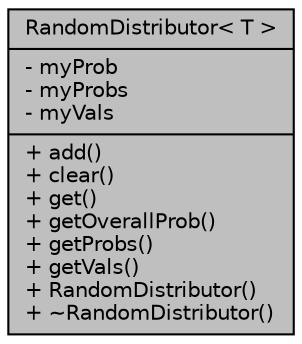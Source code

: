 digraph "RandomDistributor&lt; T &gt;"
{
  edge [fontname="Helvetica",fontsize="10",labelfontname="Helvetica",labelfontsize="10"];
  node [fontname="Helvetica",fontsize="10",shape=record];
  Node1 [label="{RandomDistributor\< T \>\n|- myProb\l- myProbs\l- myVals\l|+ add()\l+ clear()\l+ get()\l+ getOverallProb()\l+ getProbs()\l+ getVals()\l+ RandomDistributor()\l+ ~RandomDistributor()\l}",height=0.2,width=0.4,color="black", fillcolor="grey75", style="filled", fontcolor="black"];
}
